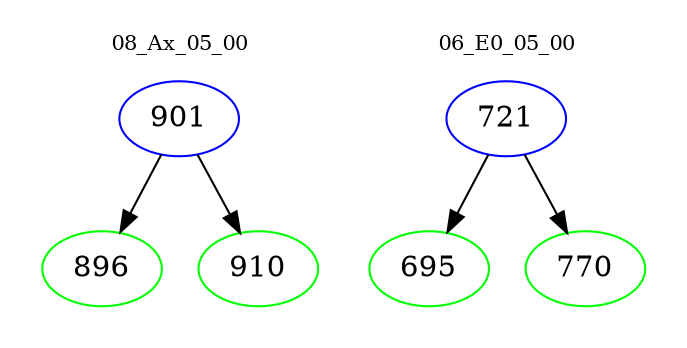 digraph{
subgraph cluster_0 {
color = white
label = "08_Ax_05_00";
fontsize=10;
T0_901 [label="901", color="blue"]
T0_901 -> T0_896 [color="black"]
T0_896 [label="896", color="green"]
T0_901 -> T0_910 [color="black"]
T0_910 [label="910", color="green"]
}
subgraph cluster_1 {
color = white
label = "06_E0_05_00";
fontsize=10;
T1_721 [label="721", color="blue"]
T1_721 -> T1_695 [color="black"]
T1_695 [label="695", color="green"]
T1_721 -> T1_770 [color="black"]
T1_770 [label="770", color="green"]
}
}
